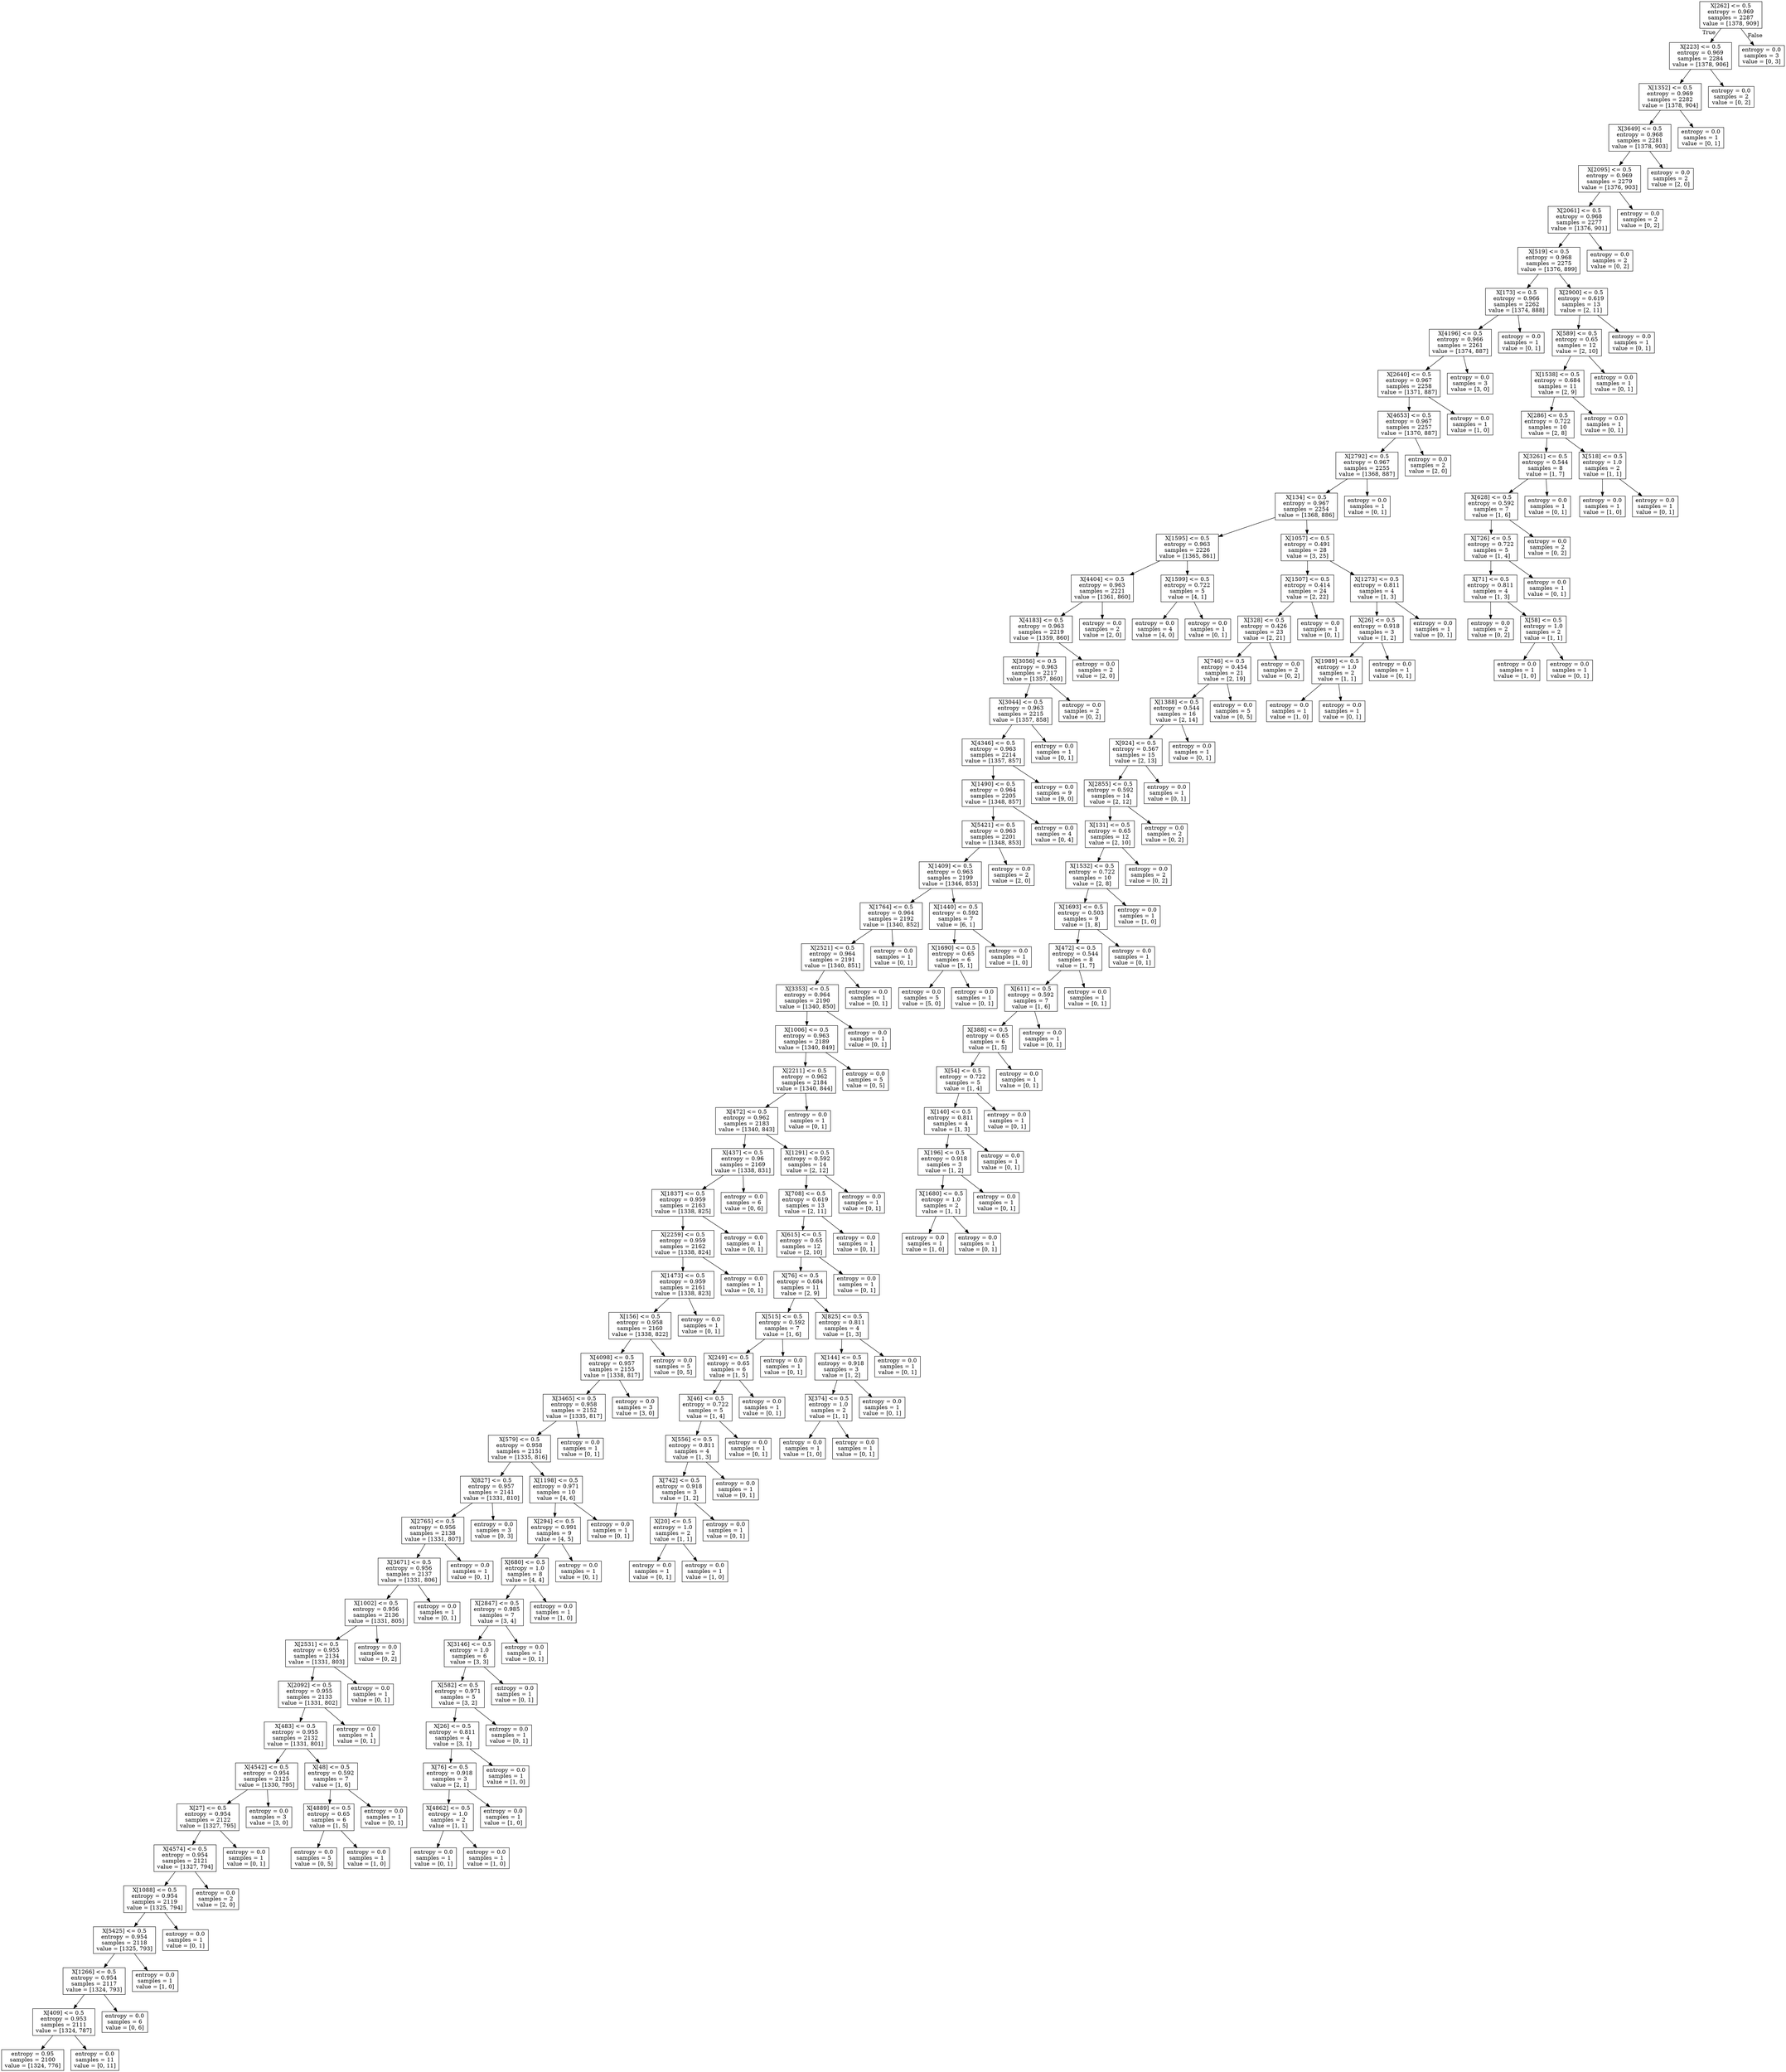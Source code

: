 digraph Tree {
node [shape=box] ;
0 [label="X[262] <= 0.5\nentropy = 0.969\nsamples = 2287\nvalue = [1378, 909]"] ;
1 [label="X[223] <= 0.5\nentropy = 0.969\nsamples = 2284\nvalue = [1378, 906]"] ;
0 -> 1 [labeldistance=2.5, labelangle=45, headlabel="True"] ;
2 [label="X[1352] <= 0.5\nentropy = 0.969\nsamples = 2282\nvalue = [1378, 904]"] ;
1 -> 2 ;
3 [label="X[3649] <= 0.5\nentropy = 0.968\nsamples = 2281\nvalue = [1378, 903]"] ;
2 -> 3 ;
4 [label="X[2095] <= 0.5\nentropy = 0.969\nsamples = 2279\nvalue = [1376, 903]"] ;
3 -> 4 ;
5 [label="X[2061] <= 0.5\nentropy = 0.968\nsamples = 2277\nvalue = [1376, 901]"] ;
4 -> 5 ;
6 [label="X[519] <= 0.5\nentropy = 0.968\nsamples = 2275\nvalue = [1376, 899]"] ;
5 -> 6 ;
7 [label="X[173] <= 0.5\nentropy = 0.966\nsamples = 2262\nvalue = [1374, 888]"] ;
6 -> 7 ;
8 [label="X[4196] <= 0.5\nentropy = 0.966\nsamples = 2261\nvalue = [1374, 887]"] ;
7 -> 8 ;
9 [label="X[2640] <= 0.5\nentropy = 0.967\nsamples = 2258\nvalue = [1371, 887]"] ;
8 -> 9 ;
10 [label="X[4653] <= 0.5\nentropy = 0.967\nsamples = 2257\nvalue = [1370, 887]"] ;
9 -> 10 ;
11 [label="X[2792] <= 0.5\nentropy = 0.967\nsamples = 2255\nvalue = [1368, 887]"] ;
10 -> 11 ;
12 [label="X[134] <= 0.5\nentropy = 0.967\nsamples = 2254\nvalue = [1368, 886]"] ;
11 -> 12 ;
13 [label="X[1595] <= 0.5\nentropy = 0.963\nsamples = 2226\nvalue = [1365, 861]"] ;
12 -> 13 ;
14 [label="X[4404] <= 0.5\nentropy = 0.963\nsamples = 2221\nvalue = [1361, 860]"] ;
13 -> 14 ;
15 [label="X[4183] <= 0.5\nentropy = 0.963\nsamples = 2219\nvalue = [1359, 860]"] ;
14 -> 15 ;
16 [label="X[3056] <= 0.5\nentropy = 0.963\nsamples = 2217\nvalue = [1357, 860]"] ;
15 -> 16 ;
17 [label="X[3044] <= 0.5\nentropy = 0.963\nsamples = 2215\nvalue = [1357, 858]"] ;
16 -> 17 ;
18 [label="X[4346] <= 0.5\nentropy = 0.963\nsamples = 2214\nvalue = [1357, 857]"] ;
17 -> 18 ;
19 [label="X[1490] <= 0.5\nentropy = 0.964\nsamples = 2205\nvalue = [1348, 857]"] ;
18 -> 19 ;
20 [label="X[5421] <= 0.5\nentropy = 0.963\nsamples = 2201\nvalue = [1348, 853]"] ;
19 -> 20 ;
21 [label="X[1409] <= 0.5\nentropy = 0.963\nsamples = 2199\nvalue = [1346, 853]"] ;
20 -> 21 ;
22 [label="X[1764] <= 0.5\nentropy = 0.964\nsamples = 2192\nvalue = [1340, 852]"] ;
21 -> 22 ;
23 [label="X[2521] <= 0.5\nentropy = 0.964\nsamples = 2191\nvalue = [1340, 851]"] ;
22 -> 23 ;
24 [label="X[3353] <= 0.5\nentropy = 0.964\nsamples = 2190\nvalue = [1340, 850]"] ;
23 -> 24 ;
25 [label="X[1006] <= 0.5\nentropy = 0.963\nsamples = 2189\nvalue = [1340, 849]"] ;
24 -> 25 ;
26 [label="X[2211] <= 0.5\nentropy = 0.962\nsamples = 2184\nvalue = [1340, 844]"] ;
25 -> 26 ;
27 [label="X[472] <= 0.5\nentropy = 0.962\nsamples = 2183\nvalue = [1340, 843]"] ;
26 -> 27 ;
28 [label="X[437] <= 0.5\nentropy = 0.96\nsamples = 2169\nvalue = [1338, 831]"] ;
27 -> 28 ;
29 [label="X[1837] <= 0.5\nentropy = 0.959\nsamples = 2163\nvalue = [1338, 825]"] ;
28 -> 29 ;
30 [label="X[2259] <= 0.5\nentropy = 0.959\nsamples = 2162\nvalue = [1338, 824]"] ;
29 -> 30 ;
31 [label="X[1473] <= 0.5\nentropy = 0.959\nsamples = 2161\nvalue = [1338, 823]"] ;
30 -> 31 ;
32 [label="X[156] <= 0.5\nentropy = 0.958\nsamples = 2160\nvalue = [1338, 822]"] ;
31 -> 32 ;
33 [label="X[4098] <= 0.5\nentropy = 0.957\nsamples = 2155\nvalue = [1338, 817]"] ;
32 -> 33 ;
34 [label="X[3465] <= 0.5\nentropy = 0.958\nsamples = 2152\nvalue = [1335, 817]"] ;
33 -> 34 ;
35 [label="X[579] <= 0.5\nentropy = 0.958\nsamples = 2151\nvalue = [1335, 816]"] ;
34 -> 35 ;
36 [label="X[827] <= 0.5\nentropy = 0.957\nsamples = 2141\nvalue = [1331, 810]"] ;
35 -> 36 ;
37 [label="X[2765] <= 0.5\nentropy = 0.956\nsamples = 2138\nvalue = [1331, 807]"] ;
36 -> 37 ;
38 [label="X[3671] <= 0.5\nentropy = 0.956\nsamples = 2137\nvalue = [1331, 806]"] ;
37 -> 38 ;
39 [label="X[1002] <= 0.5\nentropy = 0.956\nsamples = 2136\nvalue = [1331, 805]"] ;
38 -> 39 ;
40 [label="X[2531] <= 0.5\nentropy = 0.955\nsamples = 2134\nvalue = [1331, 803]"] ;
39 -> 40 ;
41 [label="X[2092] <= 0.5\nentropy = 0.955\nsamples = 2133\nvalue = [1331, 802]"] ;
40 -> 41 ;
42 [label="X[483] <= 0.5\nentropy = 0.955\nsamples = 2132\nvalue = [1331, 801]"] ;
41 -> 42 ;
43 [label="X[4542] <= 0.5\nentropy = 0.954\nsamples = 2125\nvalue = [1330, 795]"] ;
42 -> 43 ;
44 [label="X[27] <= 0.5\nentropy = 0.954\nsamples = 2122\nvalue = [1327, 795]"] ;
43 -> 44 ;
45 [label="X[4574] <= 0.5\nentropy = 0.954\nsamples = 2121\nvalue = [1327, 794]"] ;
44 -> 45 ;
46 [label="X[1088] <= 0.5\nentropy = 0.954\nsamples = 2119\nvalue = [1325, 794]"] ;
45 -> 46 ;
47 [label="X[5425] <= 0.5\nentropy = 0.954\nsamples = 2118\nvalue = [1325, 793]"] ;
46 -> 47 ;
48 [label="X[1266] <= 0.5\nentropy = 0.954\nsamples = 2117\nvalue = [1324, 793]"] ;
47 -> 48 ;
49 [label="X[409] <= 0.5\nentropy = 0.953\nsamples = 2111\nvalue = [1324, 787]"] ;
48 -> 49 ;
50 [label="entropy = 0.95\nsamples = 2100\nvalue = [1324, 776]"] ;
49 -> 50 ;
51 [label="entropy = 0.0\nsamples = 11\nvalue = [0, 11]"] ;
49 -> 51 ;
52 [label="entropy = 0.0\nsamples = 6\nvalue = [0, 6]"] ;
48 -> 52 ;
53 [label="entropy = 0.0\nsamples = 1\nvalue = [1, 0]"] ;
47 -> 53 ;
54 [label="entropy = 0.0\nsamples = 1\nvalue = [0, 1]"] ;
46 -> 54 ;
55 [label="entropy = 0.0\nsamples = 2\nvalue = [2, 0]"] ;
45 -> 55 ;
56 [label="entropy = 0.0\nsamples = 1\nvalue = [0, 1]"] ;
44 -> 56 ;
57 [label="entropy = 0.0\nsamples = 3\nvalue = [3, 0]"] ;
43 -> 57 ;
58 [label="X[48] <= 0.5\nentropy = 0.592\nsamples = 7\nvalue = [1, 6]"] ;
42 -> 58 ;
59 [label="X[4889] <= 0.5\nentropy = 0.65\nsamples = 6\nvalue = [1, 5]"] ;
58 -> 59 ;
60 [label="entropy = 0.0\nsamples = 5\nvalue = [0, 5]"] ;
59 -> 60 ;
61 [label="entropy = 0.0\nsamples = 1\nvalue = [1, 0]"] ;
59 -> 61 ;
62 [label="entropy = 0.0\nsamples = 1\nvalue = [0, 1]"] ;
58 -> 62 ;
63 [label="entropy = 0.0\nsamples = 1\nvalue = [0, 1]"] ;
41 -> 63 ;
64 [label="entropy = 0.0\nsamples = 1\nvalue = [0, 1]"] ;
40 -> 64 ;
65 [label="entropy = 0.0\nsamples = 2\nvalue = [0, 2]"] ;
39 -> 65 ;
66 [label="entropy = 0.0\nsamples = 1\nvalue = [0, 1]"] ;
38 -> 66 ;
67 [label="entropy = 0.0\nsamples = 1\nvalue = [0, 1]"] ;
37 -> 67 ;
68 [label="entropy = 0.0\nsamples = 3\nvalue = [0, 3]"] ;
36 -> 68 ;
69 [label="X[1198] <= 0.5\nentropy = 0.971\nsamples = 10\nvalue = [4, 6]"] ;
35 -> 69 ;
70 [label="X[294] <= 0.5\nentropy = 0.991\nsamples = 9\nvalue = [4, 5]"] ;
69 -> 70 ;
71 [label="X[680] <= 0.5\nentropy = 1.0\nsamples = 8\nvalue = [4, 4]"] ;
70 -> 71 ;
72 [label="X[2847] <= 0.5\nentropy = 0.985\nsamples = 7\nvalue = [3, 4]"] ;
71 -> 72 ;
73 [label="X[3146] <= 0.5\nentropy = 1.0\nsamples = 6\nvalue = [3, 3]"] ;
72 -> 73 ;
74 [label="X[582] <= 0.5\nentropy = 0.971\nsamples = 5\nvalue = [3, 2]"] ;
73 -> 74 ;
75 [label="X[26] <= 0.5\nentropy = 0.811\nsamples = 4\nvalue = [3, 1]"] ;
74 -> 75 ;
76 [label="X[76] <= 0.5\nentropy = 0.918\nsamples = 3\nvalue = [2, 1]"] ;
75 -> 76 ;
77 [label="X[4862] <= 0.5\nentropy = 1.0\nsamples = 2\nvalue = [1, 1]"] ;
76 -> 77 ;
78 [label="entropy = 0.0\nsamples = 1\nvalue = [0, 1]"] ;
77 -> 78 ;
79 [label="entropy = 0.0\nsamples = 1\nvalue = [1, 0]"] ;
77 -> 79 ;
80 [label="entropy = 0.0\nsamples = 1\nvalue = [1, 0]"] ;
76 -> 80 ;
81 [label="entropy = 0.0\nsamples = 1\nvalue = [1, 0]"] ;
75 -> 81 ;
82 [label="entropy = 0.0\nsamples = 1\nvalue = [0, 1]"] ;
74 -> 82 ;
83 [label="entropy = 0.0\nsamples = 1\nvalue = [0, 1]"] ;
73 -> 83 ;
84 [label="entropy = 0.0\nsamples = 1\nvalue = [0, 1]"] ;
72 -> 84 ;
85 [label="entropy = 0.0\nsamples = 1\nvalue = [1, 0]"] ;
71 -> 85 ;
86 [label="entropy = 0.0\nsamples = 1\nvalue = [0, 1]"] ;
70 -> 86 ;
87 [label="entropy = 0.0\nsamples = 1\nvalue = [0, 1]"] ;
69 -> 87 ;
88 [label="entropy = 0.0\nsamples = 1\nvalue = [0, 1]"] ;
34 -> 88 ;
89 [label="entropy = 0.0\nsamples = 3\nvalue = [3, 0]"] ;
33 -> 89 ;
90 [label="entropy = 0.0\nsamples = 5\nvalue = [0, 5]"] ;
32 -> 90 ;
91 [label="entropy = 0.0\nsamples = 1\nvalue = [0, 1]"] ;
31 -> 91 ;
92 [label="entropy = 0.0\nsamples = 1\nvalue = [0, 1]"] ;
30 -> 92 ;
93 [label="entropy = 0.0\nsamples = 1\nvalue = [0, 1]"] ;
29 -> 93 ;
94 [label="entropy = 0.0\nsamples = 6\nvalue = [0, 6]"] ;
28 -> 94 ;
95 [label="X[1291] <= 0.5\nentropy = 0.592\nsamples = 14\nvalue = [2, 12]"] ;
27 -> 95 ;
96 [label="X[708] <= 0.5\nentropy = 0.619\nsamples = 13\nvalue = [2, 11]"] ;
95 -> 96 ;
97 [label="X[615] <= 0.5\nentropy = 0.65\nsamples = 12\nvalue = [2, 10]"] ;
96 -> 97 ;
98 [label="X[76] <= 0.5\nentropy = 0.684\nsamples = 11\nvalue = [2, 9]"] ;
97 -> 98 ;
99 [label="X[515] <= 0.5\nentropy = 0.592\nsamples = 7\nvalue = [1, 6]"] ;
98 -> 99 ;
100 [label="X[249] <= 0.5\nentropy = 0.65\nsamples = 6\nvalue = [1, 5]"] ;
99 -> 100 ;
101 [label="X[46] <= 0.5\nentropy = 0.722\nsamples = 5\nvalue = [1, 4]"] ;
100 -> 101 ;
102 [label="X[556] <= 0.5\nentropy = 0.811\nsamples = 4\nvalue = [1, 3]"] ;
101 -> 102 ;
103 [label="X[742] <= 0.5\nentropy = 0.918\nsamples = 3\nvalue = [1, 2]"] ;
102 -> 103 ;
104 [label="X[20] <= 0.5\nentropy = 1.0\nsamples = 2\nvalue = [1, 1]"] ;
103 -> 104 ;
105 [label="entropy = 0.0\nsamples = 1\nvalue = [0, 1]"] ;
104 -> 105 ;
106 [label="entropy = 0.0\nsamples = 1\nvalue = [1, 0]"] ;
104 -> 106 ;
107 [label="entropy = 0.0\nsamples = 1\nvalue = [0, 1]"] ;
103 -> 107 ;
108 [label="entropy = 0.0\nsamples = 1\nvalue = [0, 1]"] ;
102 -> 108 ;
109 [label="entropy = 0.0\nsamples = 1\nvalue = [0, 1]"] ;
101 -> 109 ;
110 [label="entropy = 0.0\nsamples = 1\nvalue = [0, 1]"] ;
100 -> 110 ;
111 [label="entropy = 0.0\nsamples = 1\nvalue = [0, 1]"] ;
99 -> 111 ;
112 [label="X[825] <= 0.5\nentropy = 0.811\nsamples = 4\nvalue = [1, 3]"] ;
98 -> 112 ;
113 [label="X[144] <= 0.5\nentropy = 0.918\nsamples = 3\nvalue = [1, 2]"] ;
112 -> 113 ;
114 [label="X[374] <= 0.5\nentropy = 1.0\nsamples = 2\nvalue = [1, 1]"] ;
113 -> 114 ;
115 [label="entropy = 0.0\nsamples = 1\nvalue = [1, 0]"] ;
114 -> 115 ;
116 [label="entropy = 0.0\nsamples = 1\nvalue = [0, 1]"] ;
114 -> 116 ;
117 [label="entropy = 0.0\nsamples = 1\nvalue = [0, 1]"] ;
113 -> 117 ;
118 [label="entropy = 0.0\nsamples = 1\nvalue = [0, 1]"] ;
112 -> 118 ;
119 [label="entropy = 0.0\nsamples = 1\nvalue = [0, 1]"] ;
97 -> 119 ;
120 [label="entropy = 0.0\nsamples = 1\nvalue = [0, 1]"] ;
96 -> 120 ;
121 [label="entropy = 0.0\nsamples = 1\nvalue = [0, 1]"] ;
95 -> 121 ;
122 [label="entropy = 0.0\nsamples = 1\nvalue = [0, 1]"] ;
26 -> 122 ;
123 [label="entropy = 0.0\nsamples = 5\nvalue = [0, 5]"] ;
25 -> 123 ;
124 [label="entropy = 0.0\nsamples = 1\nvalue = [0, 1]"] ;
24 -> 124 ;
125 [label="entropy = 0.0\nsamples = 1\nvalue = [0, 1]"] ;
23 -> 125 ;
126 [label="entropy = 0.0\nsamples = 1\nvalue = [0, 1]"] ;
22 -> 126 ;
127 [label="X[1440] <= 0.5\nentropy = 0.592\nsamples = 7\nvalue = [6, 1]"] ;
21 -> 127 ;
128 [label="X[1690] <= 0.5\nentropy = 0.65\nsamples = 6\nvalue = [5, 1]"] ;
127 -> 128 ;
129 [label="entropy = 0.0\nsamples = 5\nvalue = [5, 0]"] ;
128 -> 129 ;
130 [label="entropy = 0.0\nsamples = 1\nvalue = [0, 1]"] ;
128 -> 130 ;
131 [label="entropy = 0.0\nsamples = 1\nvalue = [1, 0]"] ;
127 -> 131 ;
132 [label="entropy = 0.0\nsamples = 2\nvalue = [2, 0]"] ;
20 -> 132 ;
133 [label="entropy = 0.0\nsamples = 4\nvalue = [0, 4]"] ;
19 -> 133 ;
134 [label="entropy = 0.0\nsamples = 9\nvalue = [9, 0]"] ;
18 -> 134 ;
135 [label="entropy = 0.0\nsamples = 1\nvalue = [0, 1]"] ;
17 -> 135 ;
136 [label="entropy = 0.0\nsamples = 2\nvalue = [0, 2]"] ;
16 -> 136 ;
137 [label="entropy = 0.0\nsamples = 2\nvalue = [2, 0]"] ;
15 -> 137 ;
138 [label="entropy = 0.0\nsamples = 2\nvalue = [2, 0]"] ;
14 -> 138 ;
139 [label="X[1599] <= 0.5\nentropy = 0.722\nsamples = 5\nvalue = [4, 1]"] ;
13 -> 139 ;
140 [label="entropy = 0.0\nsamples = 4\nvalue = [4, 0]"] ;
139 -> 140 ;
141 [label="entropy = 0.0\nsamples = 1\nvalue = [0, 1]"] ;
139 -> 141 ;
142 [label="X[1057] <= 0.5\nentropy = 0.491\nsamples = 28\nvalue = [3, 25]"] ;
12 -> 142 ;
143 [label="X[1507] <= 0.5\nentropy = 0.414\nsamples = 24\nvalue = [2, 22]"] ;
142 -> 143 ;
144 [label="X[328] <= 0.5\nentropy = 0.426\nsamples = 23\nvalue = [2, 21]"] ;
143 -> 144 ;
145 [label="X[746] <= 0.5\nentropy = 0.454\nsamples = 21\nvalue = [2, 19]"] ;
144 -> 145 ;
146 [label="X[1388] <= 0.5\nentropy = 0.544\nsamples = 16\nvalue = [2, 14]"] ;
145 -> 146 ;
147 [label="X[924] <= 0.5\nentropy = 0.567\nsamples = 15\nvalue = [2, 13]"] ;
146 -> 147 ;
148 [label="X[2855] <= 0.5\nentropy = 0.592\nsamples = 14\nvalue = [2, 12]"] ;
147 -> 148 ;
149 [label="X[131] <= 0.5\nentropy = 0.65\nsamples = 12\nvalue = [2, 10]"] ;
148 -> 149 ;
150 [label="X[1532] <= 0.5\nentropy = 0.722\nsamples = 10\nvalue = [2, 8]"] ;
149 -> 150 ;
151 [label="X[1693] <= 0.5\nentropy = 0.503\nsamples = 9\nvalue = [1, 8]"] ;
150 -> 151 ;
152 [label="X[472] <= 0.5\nentropy = 0.544\nsamples = 8\nvalue = [1, 7]"] ;
151 -> 152 ;
153 [label="X[611] <= 0.5\nentropy = 0.592\nsamples = 7\nvalue = [1, 6]"] ;
152 -> 153 ;
154 [label="X[388] <= 0.5\nentropy = 0.65\nsamples = 6\nvalue = [1, 5]"] ;
153 -> 154 ;
155 [label="X[54] <= 0.5\nentropy = 0.722\nsamples = 5\nvalue = [1, 4]"] ;
154 -> 155 ;
156 [label="X[140] <= 0.5\nentropy = 0.811\nsamples = 4\nvalue = [1, 3]"] ;
155 -> 156 ;
157 [label="X[196] <= 0.5\nentropy = 0.918\nsamples = 3\nvalue = [1, 2]"] ;
156 -> 157 ;
158 [label="X[1680] <= 0.5\nentropy = 1.0\nsamples = 2\nvalue = [1, 1]"] ;
157 -> 158 ;
159 [label="entropy = 0.0\nsamples = 1\nvalue = [1, 0]"] ;
158 -> 159 ;
160 [label="entropy = 0.0\nsamples = 1\nvalue = [0, 1]"] ;
158 -> 160 ;
161 [label="entropy = 0.0\nsamples = 1\nvalue = [0, 1]"] ;
157 -> 161 ;
162 [label="entropy = 0.0\nsamples = 1\nvalue = [0, 1]"] ;
156 -> 162 ;
163 [label="entropy = 0.0\nsamples = 1\nvalue = [0, 1]"] ;
155 -> 163 ;
164 [label="entropy = 0.0\nsamples = 1\nvalue = [0, 1]"] ;
154 -> 164 ;
165 [label="entropy = 0.0\nsamples = 1\nvalue = [0, 1]"] ;
153 -> 165 ;
166 [label="entropy = 0.0\nsamples = 1\nvalue = [0, 1]"] ;
152 -> 166 ;
167 [label="entropy = 0.0\nsamples = 1\nvalue = [0, 1]"] ;
151 -> 167 ;
168 [label="entropy = 0.0\nsamples = 1\nvalue = [1, 0]"] ;
150 -> 168 ;
169 [label="entropy = 0.0\nsamples = 2\nvalue = [0, 2]"] ;
149 -> 169 ;
170 [label="entropy = 0.0\nsamples = 2\nvalue = [0, 2]"] ;
148 -> 170 ;
171 [label="entropy = 0.0\nsamples = 1\nvalue = [0, 1]"] ;
147 -> 171 ;
172 [label="entropy = 0.0\nsamples = 1\nvalue = [0, 1]"] ;
146 -> 172 ;
173 [label="entropy = 0.0\nsamples = 5\nvalue = [0, 5]"] ;
145 -> 173 ;
174 [label="entropy = 0.0\nsamples = 2\nvalue = [0, 2]"] ;
144 -> 174 ;
175 [label="entropy = 0.0\nsamples = 1\nvalue = [0, 1]"] ;
143 -> 175 ;
176 [label="X[1273] <= 0.5\nentropy = 0.811\nsamples = 4\nvalue = [1, 3]"] ;
142 -> 176 ;
177 [label="X[26] <= 0.5\nentropy = 0.918\nsamples = 3\nvalue = [1, 2]"] ;
176 -> 177 ;
178 [label="X[1989] <= 0.5\nentropy = 1.0\nsamples = 2\nvalue = [1, 1]"] ;
177 -> 178 ;
179 [label="entropy = 0.0\nsamples = 1\nvalue = [1, 0]"] ;
178 -> 179 ;
180 [label="entropy = 0.0\nsamples = 1\nvalue = [0, 1]"] ;
178 -> 180 ;
181 [label="entropy = 0.0\nsamples = 1\nvalue = [0, 1]"] ;
177 -> 181 ;
182 [label="entropy = 0.0\nsamples = 1\nvalue = [0, 1]"] ;
176 -> 182 ;
183 [label="entropy = 0.0\nsamples = 1\nvalue = [0, 1]"] ;
11 -> 183 ;
184 [label="entropy = 0.0\nsamples = 2\nvalue = [2, 0]"] ;
10 -> 184 ;
185 [label="entropy = 0.0\nsamples = 1\nvalue = [1, 0]"] ;
9 -> 185 ;
186 [label="entropy = 0.0\nsamples = 3\nvalue = [3, 0]"] ;
8 -> 186 ;
187 [label="entropy = 0.0\nsamples = 1\nvalue = [0, 1]"] ;
7 -> 187 ;
188 [label="X[2900] <= 0.5\nentropy = 0.619\nsamples = 13\nvalue = [2, 11]"] ;
6 -> 188 ;
189 [label="X[589] <= 0.5\nentropy = 0.65\nsamples = 12\nvalue = [2, 10]"] ;
188 -> 189 ;
190 [label="X[1538] <= 0.5\nentropy = 0.684\nsamples = 11\nvalue = [2, 9]"] ;
189 -> 190 ;
191 [label="X[286] <= 0.5\nentropy = 0.722\nsamples = 10\nvalue = [2, 8]"] ;
190 -> 191 ;
192 [label="X[3261] <= 0.5\nentropy = 0.544\nsamples = 8\nvalue = [1, 7]"] ;
191 -> 192 ;
193 [label="X[628] <= 0.5\nentropy = 0.592\nsamples = 7\nvalue = [1, 6]"] ;
192 -> 193 ;
194 [label="X[726] <= 0.5\nentropy = 0.722\nsamples = 5\nvalue = [1, 4]"] ;
193 -> 194 ;
195 [label="X[71] <= 0.5\nentropy = 0.811\nsamples = 4\nvalue = [1, 3]"] ;
194 -> 195 ;
196 [label="entropy = 0.0\nsamples = 2\nvalue = [0, 2]"] ;
195 -> 196 ;
197 [label="X[58] <= 0.5\nentropy = 1.0\nsamples = 2\nvalue = [1, 1]"] ;
195 -> 197 ;
198 [label="entropy = 0.0\nsamples = 1\nvalue = [1, 0]"] ;
197 -> 198 ;
199 [label="entropy = 0.0\nsamples = 1\nvalue = [0, 1]"] ;
197 -> 199 ;
200 [label="entropy = 0.0\nsamples = 1\nvalue = [0, 1]"] ;
194 -> 200 ;
201 [label="entropy = 0.0\nsamples = 2\nvalue = [0, 2]"] ;
193 -> 201 ;
202 [label="entropy = 0.0\nsamples = 1\nvalue = [0, 1]"] ;
192 -> 202 ;
203 [label="X[518] <= 0.5\nentropy = 1.0\nsamples = 2\nvalue = [1, 1]"] ;
191 -> 203 ;
204 [label="entropy = 0.0\nsamples = 1\nvalue = [1, 0]"] ;
203 -> 204 ;
205 [label="entropy = 0.0\nsamples = 1\nvalue = [0, 1]"] ;
203 -> 205 ;
206 [label="entropy = 0.0\nsamples = 1\nvalue = [0, 1]"] ;
190 -> 206 ;
207 [label="entropy = 0.0\nsamples = 1\nvalue = [0, 1]"] ;
189 -> 207 ;
208 [label="entropy = 0.0\nsamples = 1\nvalue = [0, 1]"] ;
188 -> 208 ;
209 [label="entropy = 0.0\nsamples = 2\nvalue = [0, 2]"] ;
5 -> 209 ;
210 [label="entropy = 0.0\nsamples = 2\nvalue = [0, 2]"] ;
4 -> 210 ;
211 [label="entropy = 0.0\nsamples = 2\nvalue = [2, 0]"] ;
3 -> 211 ;
212 [label="entropy = 0.0\nsamples = 1\nvalue = [0, 1]"] ;
2 -> 212 ;
213 [label="entropy = 0.0\nsamples = 2\nvalue = [0, 2]"] ;
1 -> 213 ;
214 [label="entropy = 0.0\nsamples = 3\nvalue = [0, 3]"] ;
0 -> 214 [labeldistance=2.5, labelangle=-45, headlabel="False"] ;
}